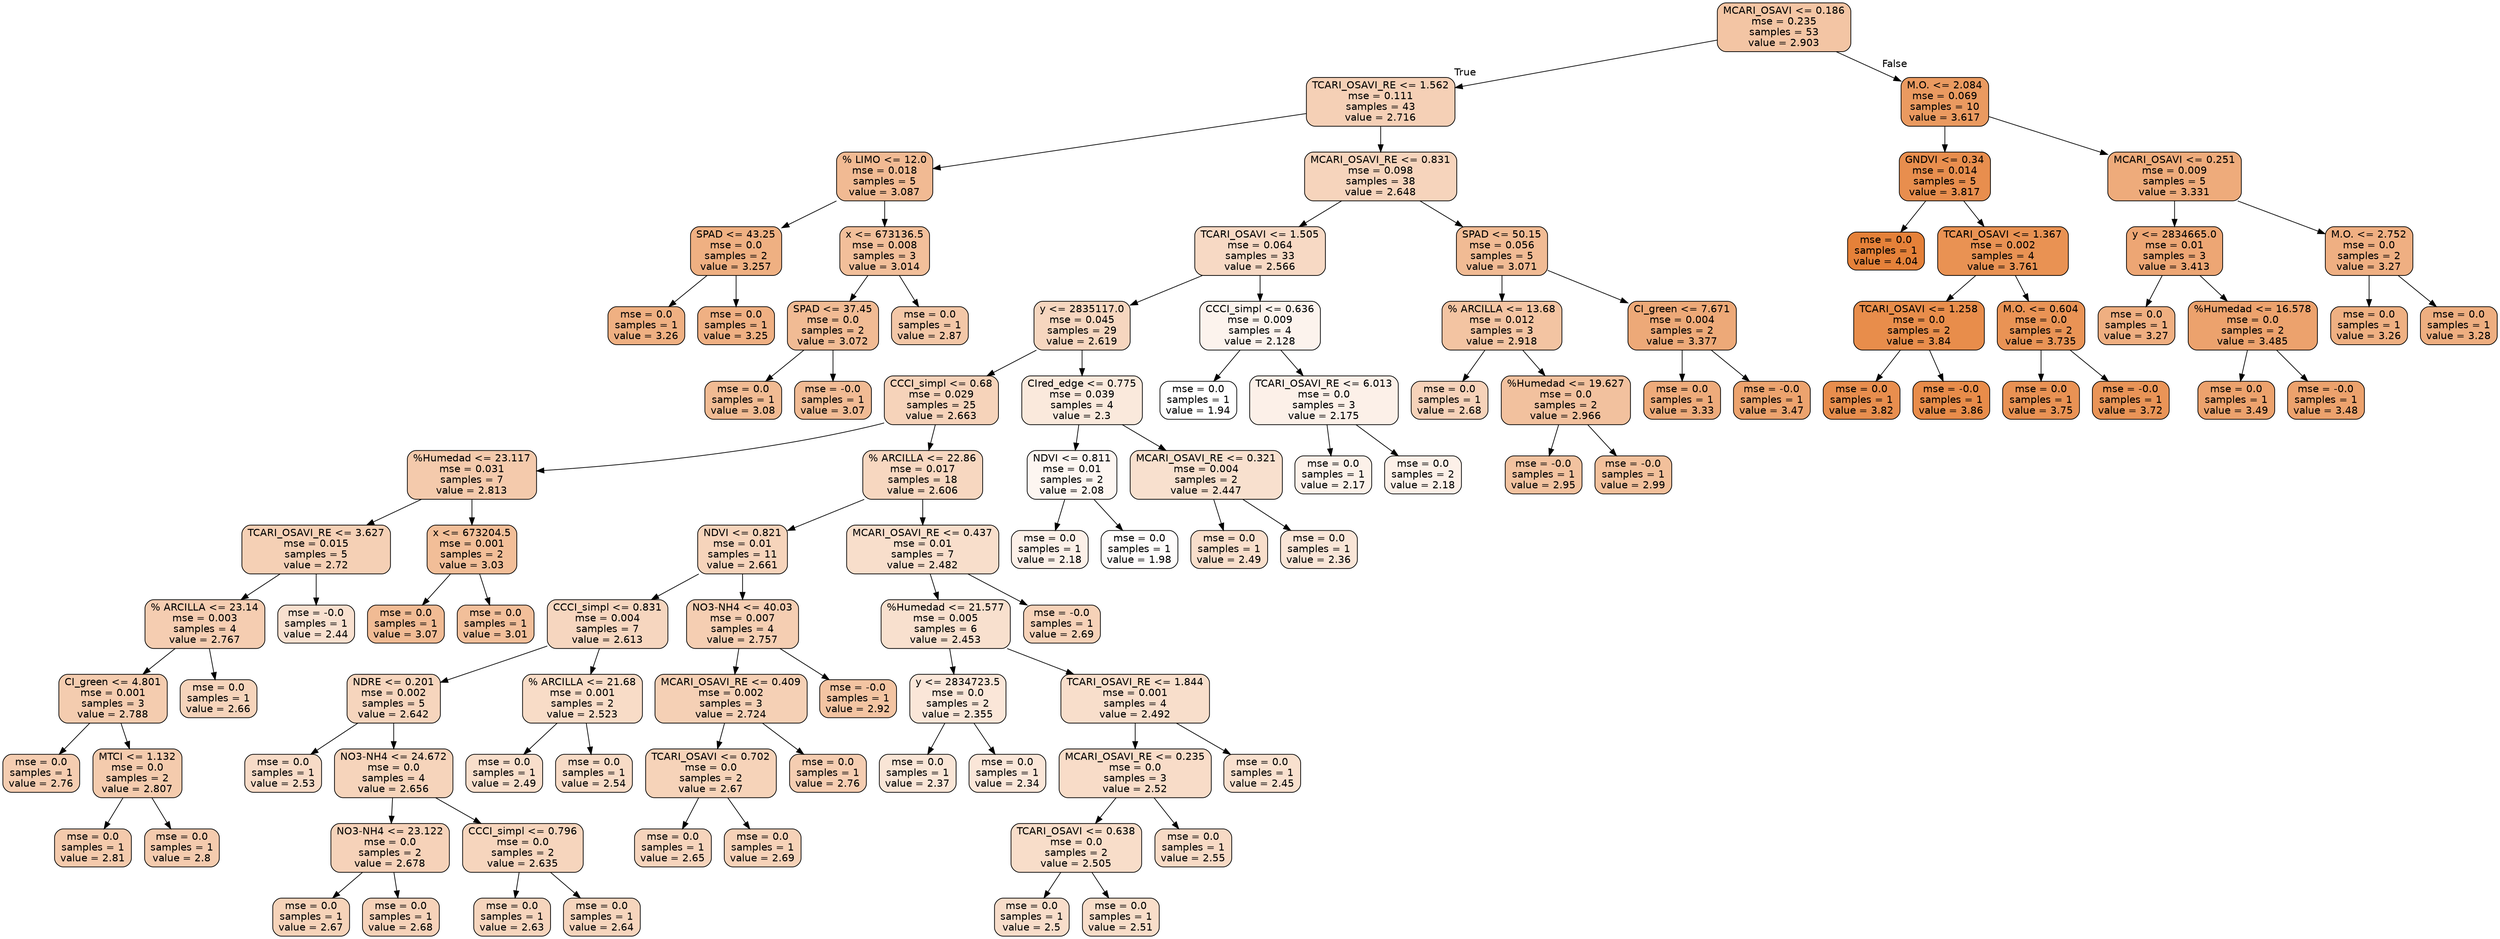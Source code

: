digraph Tree {
node [shape=box, style="filled, rounded", color="black", fontname=helvetica] ;
edge [fontname=helvetica] ;
0 [label="MCARI_OSAVI <= 0.186\nmse = 0.235\nsamples = 53\nvalue = 2.903", fillcolor="#e5813975"] ;
1 [label="TCARI_OSAVI_RE <= 1.562\nmse = 0.111\nsamples = 43\nvalue = 2.716", fillcolor="#e581395e"] ;
0 -> 1 [labeldistance=2.5, labelangle=45, headlabel="True"] ;
2 [label="% LIMO <= 12.0\nmse = 0.018\nsamples = 5\nvalue = 3.087", fillcolor="#e581398b"] ;
1 -> 2 ;
3 [label="SPAD <= 43.25\nmse = 0.0\nsamples = 2\nvalue = 3.257", fillcolor="#e58139a0"] ;
2 -> 3 ;
4 [label="mse = 0.0\nsamples = 1\nvalue = 3.26", fillcolor="#e58139a0"] ;
3 -> 4 ;
5 [label="mse = 0.0\nsamples = 1\nvalue = 3.25", fillcolor="#e581399f"] ;
3 -> 5 ;
6 [label="x <= 673136.5\nmse = 0.008\nsamples = 3\nvalue = 3.014", fillcolor="#e5813982"] ;
2 -> 6 ;
7 [label="SPAD <= 37.45\nmse = 0.0\nsamples = 2\nvalue = 3.072", fillcolor="#e5813989"] ;
6 -> 7 ;
8 [label="mse = 0.0\nsamples = 1\nvalue = 3.08", fillcolor="#e581398a"] ;
7 -> 8 ;
9 [label="mse = -0.0\nsamples = 1\nvalue = 3.07", fillcolor="#e5813989"] ;
7 -> 9 ;
10 [label="mse = 0.0\nsamples = 1\nvalue = 2.87", fillcolor="#e5813971"] ;
6 -> 10 ;
11 [label="MCARI_OSAVI_RE <= 0.831\nmse = 0.098\nsamples = 38\nvalue = 2.648", fillcolor="#e5813956"] ;
1 -> 11 ;
12 [label="TCARI_OSAVI <= 1.505\nmse = 0.064\nsamples = 33\nvalue = 2.566", fillcolor="#e581394c"] ;
11 -> 12 ;
13 [label="y <= 2835117.0\nmse = 0.045\nsamples = 29\nvalue = 2.619", fillcolor="#e5813952"] ;
12 -> 13 ;
14 [label="CCCI_simpl <= 0.68\nmse = 0.029\nsamples = 25\nvalue = 2.663", fillcolor="#e5813958"] ;
13 -> 14 ;
15 [label="%Humedad <= 23.117\nmse = 0.031\nsamples = 7\nvalue = 2.813", fillcolor="#e581396a"] ;
14 -> 15 ;
16 [label="TCARI_OSAVI_RE <= 3.627\nmse = 0.015\nsamples = 5\nvalue = 2.72", fillcolor="#e581395f"] ;
15 -> 16 ;
17 [label="% ARCILLA <= 23.14\nmse = 0.003\nsamples = 4\nvalue = 2.767", fillcolor="#e5813964"] ;
16 -> 17 ;
18 [label="CI_green <= 4.801\nmse = 0.001\nsamples = 3\nvalue = 2.788", fillcolor="#e5813967"] ;
17 -> 18 ;
19 [label="mse = 0.0\nsamples = 1\nvalue = 2.76", fillcolor="#e5813964"] ;
18 -> 19 ;
20 [label="MTCI <= 1.132\nmse = 0.0\nsamples = 2\nvalue = 2.807", fillcolor="#e5813969"] ;
18 -> 20 ;
21 [label="mse = 0.0\nsamples = 1\nvalue = 2.81", fillcolor="#e581396a"] ;
20 -> 21 ;
22 [label="mse = 0.0\nsamples = 1\nvalue = 2.8", fillcolor="#e5813968"] ;
20 -> 22 ;
23 [label="mse = 0.0\nsamples = 1\nvalue = 2.66", fillcolor="#e5813957"] ;
17 -> 23 ;
24 [label="mse = -0.0\nsamples = 1\nvalue = 2.44", fillcolor="#e581393d"] ;
16 -> 24 ;
25 [label="x <= 673204.5\nmse = 0.001\nsamples = 2\nvalue = 3.03", fillcolor="#e5813984"] ;
15 -> 25 ;
26 [label="mse = 0.0\nsamples = 1\nvalue = 3.07", fillcolor="#e5813989"] ;
25 -> 26 ;
27 [label="mse = 0.0\nsamples = 1\nvalue = 3.01", fillcolor="#e5813982"] ;
25 -> 27 ;
28 [label="% ARCILLA <= 22.86\nmse = 0.017\nsamples = 18\nvalue = 2.606", fillcolor="#e5813951"] ;
14 -> 28 ;
29 [label="NDVI <= 0.821\nmse = 0.01\nsamples = 11\nvalue = 2.661", fillcolor="#e5813957"] ;
28 -> 29 ;
30 [label="CCCI_simpl <= 0.831\nmse = 0.004\nsamples = 7\nvalue = 2.613", fillcolor="#e5813952"] ;
29 -> 30 ;
31 [label="NDRE <= 0.201\nmse = 0.002\nsamples = 5\nvalue = 2.642", fillcolor="#e5813955"] ;
30 -> 31 ;
32 [label="mse = 0.0\nsamples = 1\nvalue = 2.53", fillcolor="#e5813948"] ;
31 -> 32 ;
33 [label="NO3-NH4 <= 24.672\nmse = 0.0\nsamples = 4\nvalue = 2.656", fillcolor="#e5813957"] ;
31 -> 33 ;
34 [label="NO3-NH4 <= 23.122\nmse = 0.0\nsamples = 2\nvalue = 2.678", fillcolor="#e581395a"] ;
33 -> 34 ;
35 [label="mse = 0.0\nsamples = 1\nvalue = 2.67", fillcolor="#e5813959"] ;
34 -> 35 ;
36 [label="mse = 0.0\nsamples = 1\nvalue = 2.68", fillcolor="#e581395a"] ;
34 -> 36 ;
37 [label="CCCI_simpl <= 0.796\nmse = 0.0\nsamples = 2\nvalue = 2.635", fillcolor="#e5813954"] ;
33 -> 37 ;
38 [label="mse = 0.0\nsamples = 1\nvalue = 2.63", fillcolor="#e5813954"] ;
37 -> 38 ;
39 [label="mse = 0.0\nsamples = 1\nvalue = 2.64", fillcolor="#e5813955"] ;
37 -> 39 ;
40 [label="% ARCILLA <= 21.68\nmse = 0.001\nsamples = 2\nvalue = 2.523", fillcolor="#e5813947"] ;
30 -> 40 ;
41 [label="mse = 0.0\nsamples = 1\nvalue = 2.49", fillcolor="#e5813943"] ;
40 -> 41 ;
42 [label="mse = 0.0\nsamples = 1\nvalue = 2.54", fillcolor="#e5813949"] ;
40 -> 42 ;
43 [label="NO3-NH4 <= 40.03\nmse = 0.007\nsamples = 4\nvalue = 2.757", fillcolor="#e5813963"] ;
29 -> 43 ;
44 [label="MCARI_OSAVI_RE <= 0.409\nmse = 0.002\nsamples = 3\nvalue = 2.724", fillcolor="#e581395f"] ;
43 -> 44 ;
45 [label="TCARI_OSAVI <= 0.702\nmse = 0.0\nsamples = 2\nvalue = 2.67", fillcolor="#e5813959"] ;
44 -> 45 ;
46 [label="mse = 0.0\nsamples = 1\nvalue = 2.65", fillcolor="#e5813956"] ;
45 -> 46 ;
47 [label="mse = 0.0\nsamples = 1\nvalue = 2.69", fillcolor="#e581395b"] ;
45 -> 47 ;
48 [label="mse = 0.0\nsamples = 1\nvalue = 2.76", fillcolor="#e5813964"] ;
44 -> 48 ;
49 [label="mse = -0.0\nsamples = 1\nvalue = 2.92", fillcolor="#e5813977"] ;
43 -> 49 ;
50 [label="MCARI_OSAVI_RE <= 0.437\nmse = 0.01\nsamples = 7\nvalue = 2.482", fillcolor="#e5813942"] ;
28 -> 50 ;
51 [label="%Humedad <= 21.577\nmse = 0.005\nsamples = 6\nvalue = 2.453", fillcolor="#e581393e"] ;
50 -> 51 ;
52 [label="y <= 2834723.5\nmse = 0.0\nsamples = 2\nvalue = 2.355", fillcolor="#e5813932"] ;
51 -> 52 ;
53 [label="mse = 0.0\nsamples = 1\nvalue = 2.37", fillcolor="#e5813934"] ;
52 -> 53 ;
54 [label="mse = 0.0\nsamples = 1\nvalue = 2.34", fillcolor="#e5813931"] ;
52 -> 54 ;
55 [label="TCARI_OSAVI_RE <= 1.844\nmse = 0.001\nsamples = 4\nvalue = 2.492", fillcolor="#e5813943"] ;
51 -> 55 ;
56 [label="MCARI_OSAVI_RE <= 0.235\nmse = 0.0\nsamples = 3\nvalue = 2.52", fillcolor="#e5813946"] ;
55 -> 56 ;
57 [label="TCARI_OSAVI <= 0.638\nmse = 0.0\nsamples = 2\nvalue = 2.505", fillcolor="#e5813945"] ;
56 -> 57 ;
58 [label="mse = 0.0\nsamples = 1\nvalue = 2.5", fillcolor="#e5813944"] ;
57 -> 58 ;
59 [label="mse = 0.0\nsamples = 1\nvalue = 2.51", fillcolor="#e5813945"] ;
57 -> 59 ;
60 [label="mse = 0.0\nsamples = 1\nvalue = 2.55", fillcolor="#e581394a"] ;
56 -> 60 ;
61 [label="mse = 0.0\nsamples = 1\nvalue = 2.45", fillcolor="#e581393e"] ;
55 -> 61 ;
62 [label="mse = -0.0\nsamples = 1\nvalue = 2.69", fillcolor="#e581395b"] ;
50 -> 62 ;
63 [label="CIred_edge <= 0.775\nmse = 0.039\nsamples = 4\nvalue = 2.3", fillcolor="#e581392c"] ;
13 -> 63 ;
64 [label="NDVI <= 0.811\nmse = 0.01\nsamples = 2\nvalue = 2.08", fillcolor="#e5813911"] ;
63 -> 64 ;
65 [label="mse = 0.0\nsamples = 1\nvalue = 2.18", fillcolor="#e581391d"] ;
64 -> 65 ;
66 [label="mse = 0.0\nsamples = 1\nvalue = 1.98", fillcolor="#e5813905"] ;
64 -> 66 ;
67 [label="MCARI_OSAVI_RE <= 0.321\nmse = 0.004\nsamples = 2\nvalue = 2.447", fillcolor="#e581393e"] ;
63 -> 67 ;
68 [label="mse = 0.0\nsamples = 1\nvalue = 2.49", fillcolor="#e5813943"] ;
67 -> 68 ;
69 [label="mse = 0.0\nsamples = 1\nvalue = 2.36", fillcolor="#e5813933"] ;
67 -> 69 ;
70 [label="CCCI_simpl <= 0.636\nmse = 0.009\nsamples = 4\nvalue = 2.128", fillcolor="#e5813917"] ;
12 -> 70 ;
71 [label="mse = 0.0\nsamples = 1\nvalue = 1.94", fillcolor="#e5813900"] ;
70 -> 71 ;
72 [label="TCARI_OSAVI_RE <= 6.013\nmse = 0.0\nsamples = 3\nvalue = 2.175", fillcolor="#e581391d"] ;
70 -> 72 ;
73 [label="mse = 0.0\nsamples = 1\nvalue = 2.17", fillcolor="#e581391c"] ;
72 -> 73 ;
74 [label="mse = 0.0\nsamples = 2\nvalue = 2.18", fillcolor="#e581391d"] ;
72 -> 74 ;
75 [label="SPAD <= 50.15\nmse = 0.056\nsamples = 5\nvalue = 3.071", fillcolor="#e5813989"] ;
11 -> 75 ;
76 [label="% ARCILLA <= 13.68\nmse = 0.012\nsamples = 3\nvalue = 2.918", fillcolor="#e5813977"] ;
75 -> 76 ;
77 [label="mse = 0.0\nsamples = 1\nvalue = 2.68", fillcolor="#e581395a"] ;
76 -> 77 ;
78 [label="%Humedad <= 19.627\nmse = 0.0\nsamples = 2\nvalue = 2.966", fillcolor="#e581397d"] ;
76 -> 78 ;
79 [label="mse = -0.0\nsamples = 1\nvalue = 2.95", fillcolor="#e581397b"] ;
78 -> 79 ;
80 [label="mse = -0.0\nsamples = 1\nvalue = 2.99", fillcolor="#e5813980"] ;
78 -> 80 ;
81 [label="CI_green <= 7.671\nmse = 0.004\nsamples = 2\nvalue = 3.377", fillcolor="#e58139ae"] ;
75 -> 81 ;
82 [label="mse = 0.0\nsamples = 1\nvalue = 3.33", fillcolor="#e58139a9"] ;
81 -> 82 ;
83 [label="mse = -0.0\nsamples = 1\nvalue = 3.47", fillcolor="#e58139ba"] ;
81 -> 83 ;
84 [label="M.O. <= 2.084\nmse = 0.069\nsamples = 10\nvalue = 3.617", fillcolor="#e58139cc"] ;
0 -> 84 [labeldistance=2.5, labelangle=-45, headlabel="False"] ;
85 [label="GNDVI <= 0.34\nmse = 0.014\nsamples = 5\nvalue = 3.817", fillcolor="#e58139e4"] ;
84 -> 85 ;
86 [label="mse = 0.0\nsamples = 1\nvalue = 4.04", fillcolor="#e58139ff"] ;
85 -> 86 ;
87 [label="TCARI_OSAVI <= 1.367\nmse = 0.002\nsamples = 4\nvalue = 3.761", fillcolor="#e58139dd"] ;
85 -> 87 ;
88 [label="TCARI_OSAVI <= 1.258\nmse = 0.0\nsamples = 2\nvalue = 3.84", fillcolor="#e58139e7"] ;
87 -> 88 ;
89 [label="mse = 0.0\nsamples = 1\nvalue = 3.82", fillcolor="#e58139e4"] ;
88 -> 89 ;
90 [label="mse = -0.0\nsamples = 1\nvalue = 3.86", fillcolor="#e58139e9"] ;
88 -> 90 ;
91 [label="M.O. <= 0.604\nmse = 0.0\nsamples = 2\nvalue = 3.735", fillcolor="#e58139da"] ;
87 -> 91 ;
92 [label="mse = 0.0\nsamples = 1\nvalue = 3.75", fillcolor="#e58139dc"] ;
91 -> 92 ;
93 [label="mse = -0.0\nsamples = 1\nvalue = 3.72", fillcolor="#e58139d8"] ;
91 -> 93 ;
94 [label="MCARI_OSAVI <= 0.251\nmse = 0.009\nsamples = 5\nvalue = 3.331", fillcolor="#e58139a9"] ;
84 -> 94 ;
95 [label="y <= 2834665.0\nmse = 0.01\nsamples = 3\nvalue = 3.413", fillcolor="#e58139b3"] ;
94 -> 95 ;
96 [label="mse = 0.0\nsamples = 1\nvalue = 3.27", fillcolor="#e58139a2"] ;
95 -> 96 ;
97 [label="%Humedad <= 16.578\nmse = 0.0\nsamples = 2\nvalue = 3.485", fillcolor="#e58139bc"] ;
95 -> 97 ;
98 [label="mse = 0.0\nsamples = 1\nvalue = 3.49", fillcolor="#e58139bc"] ;
97 -> 98 ;
99 [label="mse = -0.0\nsamples = 1\nvalue = 3.48", fillcolor="#e58139bb"] ;
97 -> 99 ;
100 [label="M.O. <= 2.752\nmse = 0.0\nsamples = 2\nvalue = 3.27", fillcolor="#e58139a1"] ;
94 -> 100 ;
101 [label="mse = 0.0\nsamples = 1\nvalue = 3.26", fillcolor="#e58139a0"] ;
100 -> 101 ;
102 [label="mse = 0.0\nsamples = 1\nvalue = 3.28", fillcolor="#e58139a3"] ;
100 -> 102 ;
}